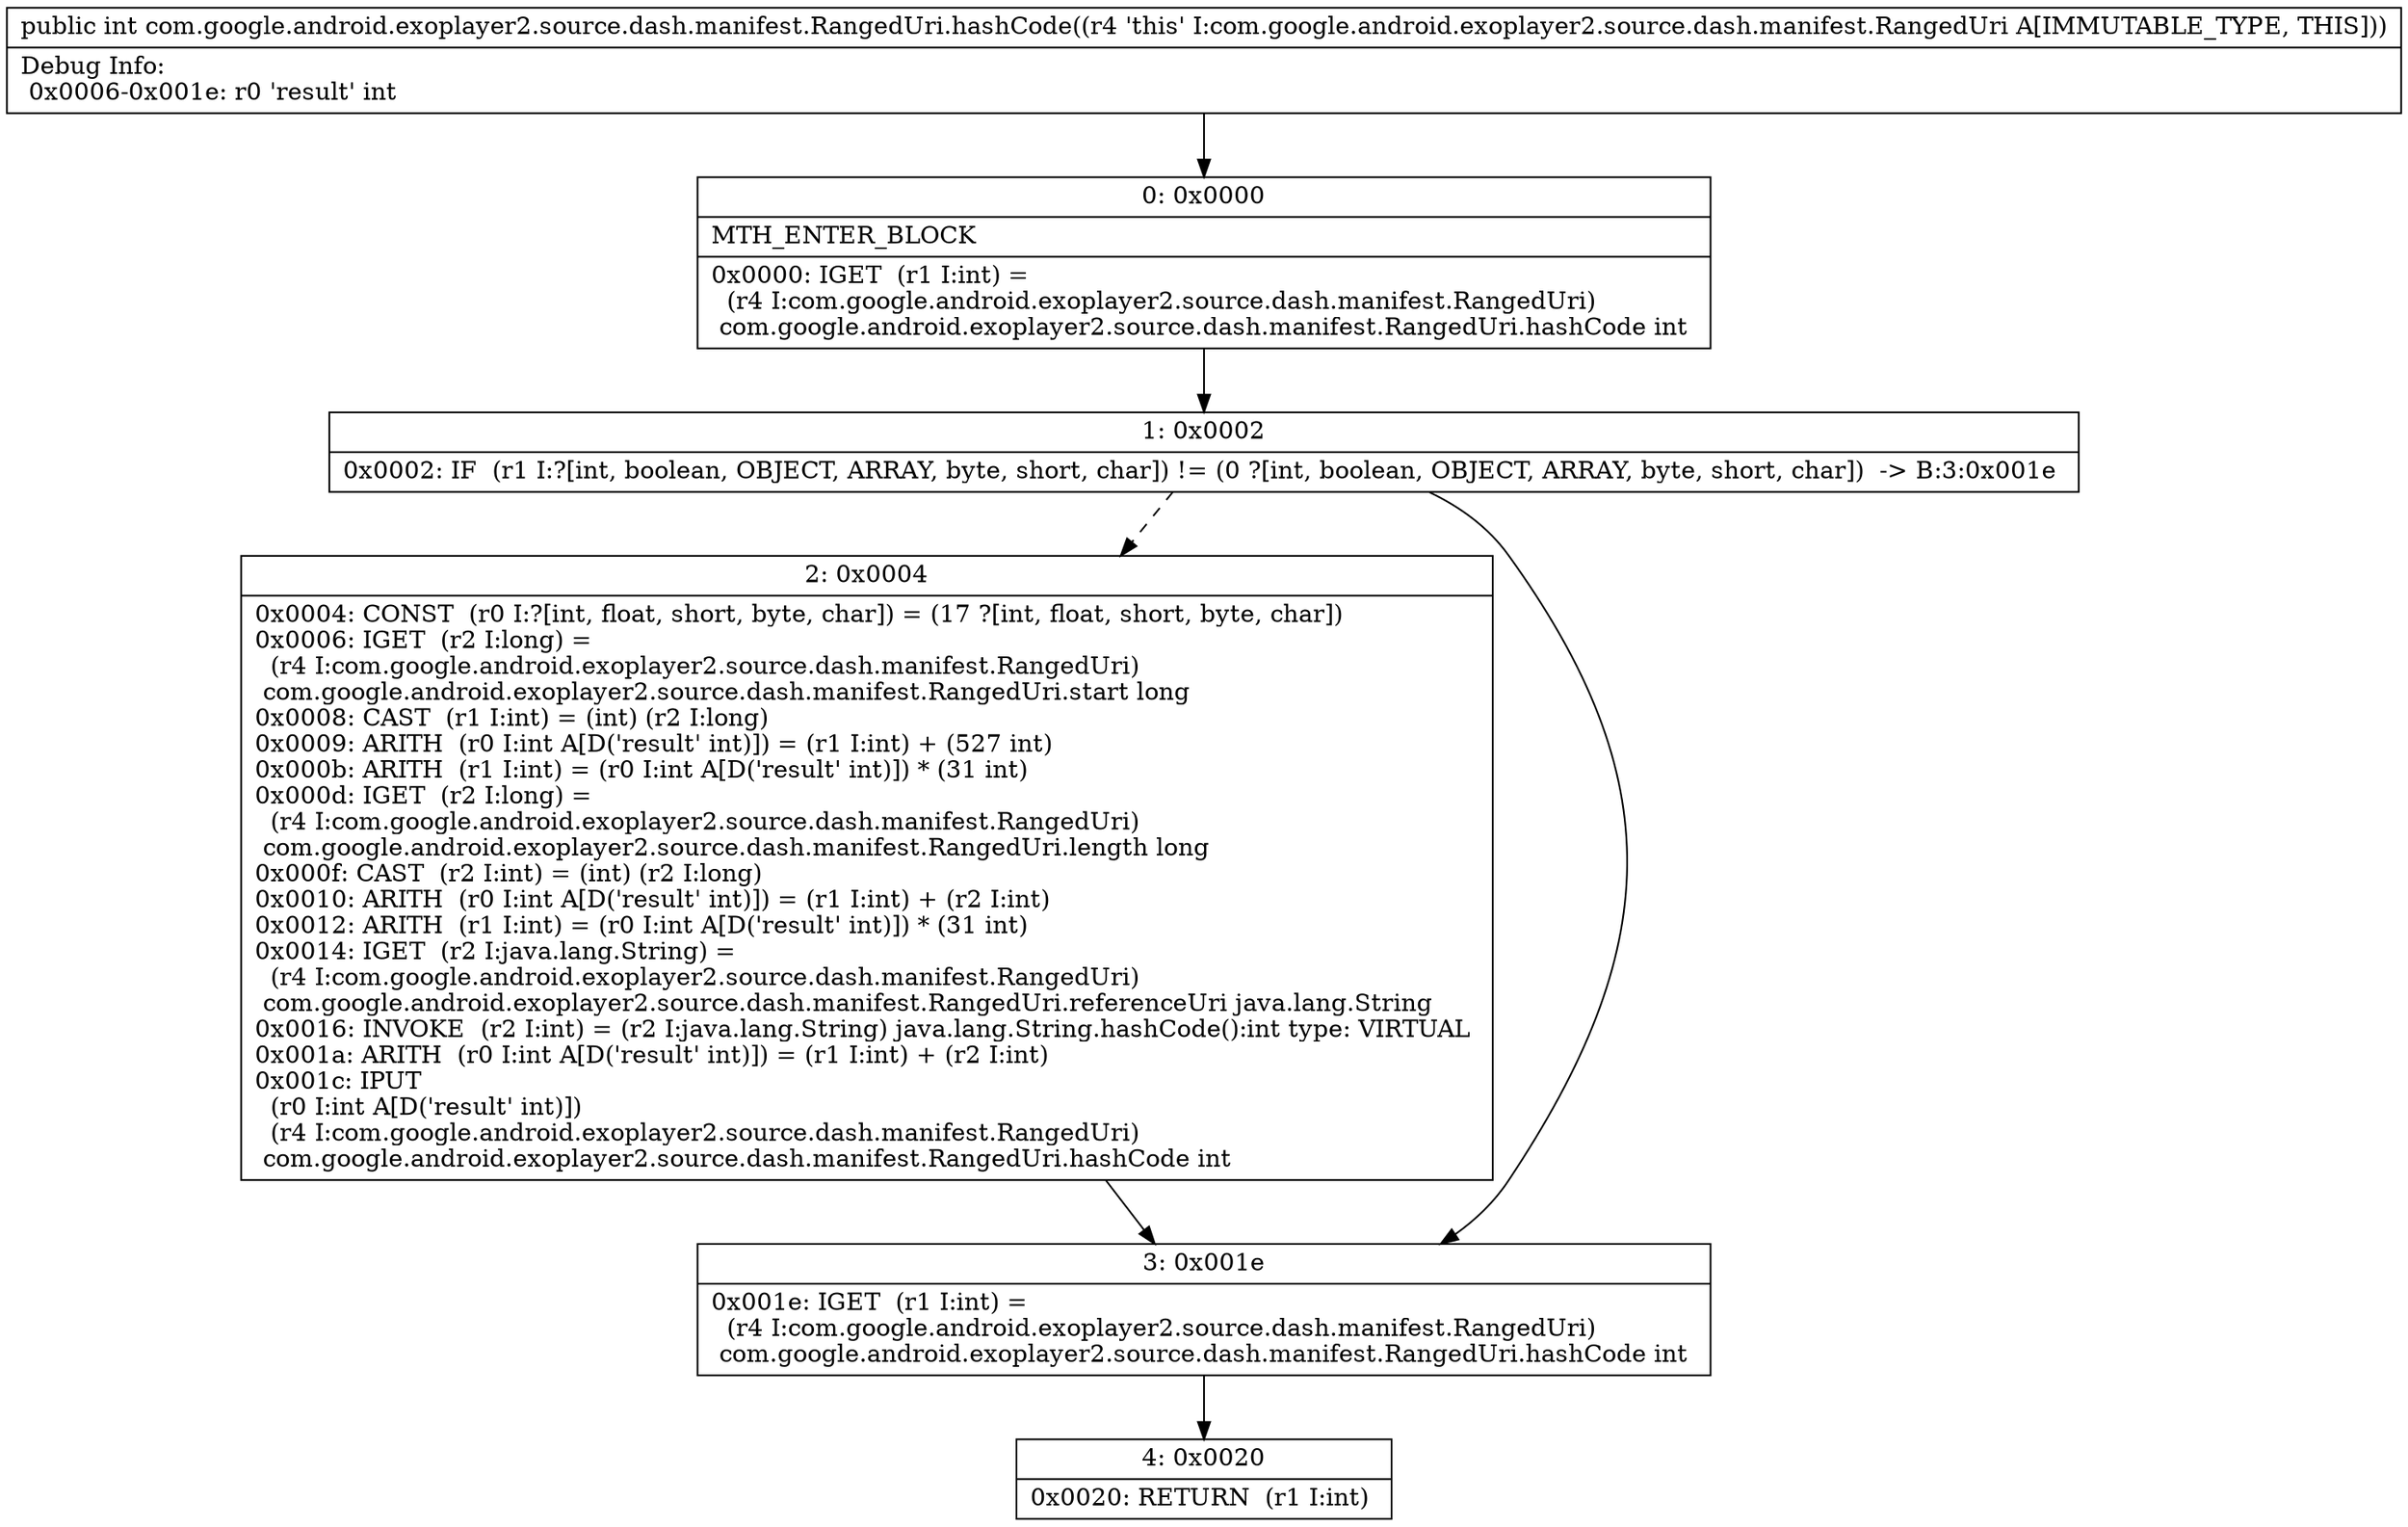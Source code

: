 digraph "CFG forcom.google.android.exoplayer2.source.dash.manifest.RangedUri.hashCode()I" {
Node_0 [shape=record,label="{0\:\ 0x0000|MTH_ENTER_BLOCK\l|0x0000: IGET  (r1 I:int) = \l  (r4 I:com.google.android.exoplayer2.source.dash.manifest.RangedUri)\l com.google.android.exoplayer2.source.dash.manifest.RangedUri.hashCode int \l}"];
Node_1 [shape=record,label="{1\:\ 0x0002|0x0002: IF  (r1 I:?[int, boolean, OBJECT, ARRAY, byte, short, char]) != (0 ?[int, boolean, OBJECT, ARRAY, byte, short, char])  \-\> B:3:0x001e \l}"];
Node_2 [shape=record,label="{2\:\ 0x0004|0x0004: CONST  (r0 I:?[int, float, short, byte, char]) = (17 ?[int, float, short, byte, char]) \l0x0006: IGET  (r2 I:long) = \l  (r4 I:com.google.android.exoplayer2.source.dash.manifest.RangedUri)\l com.google.android.exoplayer2.source.dash.manifest.RangedUri.start long \l0x0008: CAST  (r1 I:int) = (int) (r2 I:long) \l0x0009: ARITH  (r0 I:int A[D('result' int)]) = (r1 I:int) + (527 int) \l0x000b: ARITH  (r1 I:int) = (r0 I:int A[D('result' int)]) * (31 int) \l0x000d: IGET  (r2 I:long) = \l  (r4 I:com.google.android.exoplayer2.source.dash.manifest.RangedUri)\l com.google.android.exoplayer2.source.dash.manifest.RangedUri.length long \l0x000f: CAST  (r2 I:int) = (int) (r2 I:long) \l0x0010: ARITH  (r0 I:int A[D('result' int)]) = (r1 I:int) + (r2 I:int) \l0x0012: ARITH  (r1 I:int) = (r0 I:int A[D('result' int)]) * (31 int) \l0x0014: IGET  (r2 I:java.lang.String) = \l  (r4 I:com.google.android.exoplayer2.source.dash.manifest.RangedUri)\l com.google.android.exoplayer2.source.dash.manifest.RangedUri.referenceUri java.lang.String \l0x0016: INVOKE  (r2 I:int) = (r2 I:java.lang.String) java.lang.String.hashCode():int type: VIRTUAL \l0x001a: ARITH  (r0 I:int A[D('result' int)]) = (r1 I:int) + (r2 I:int) \l0x001c: IPUT  \l  (r0 I:int A[D('result' int)])\l  (r4 I:com.google.android.exoplayer2.source.dash.manifest.RangedUri)\l com.google.android.exoplayer2.source.dash.manifest.RangedUri.hashCode int \l}"];
Node_3 [shape=record,label="{3\:\ 0x001e|0x001e: IGET  (r1 I:int) = \l  (r4 I:com.google.android.exoplayer2.source.dash.manifest.RangedUri)\l com.google.android.exoplayer2.source.dash.manifest.RangedUri.hashCode int \l}"];
Node_4 [shape=record,label="{4\:\ 0x0020|0x0020: RETURN  (r1 I:int) \l}"];
MethodNode[shape=record,label="{public int com.google.android.exoplayer2.source.dash.manifest.RangedUri.hashCode((r4 'this' I:com.google.android.exoplayer2.source.dash.manifest.RangedUri A[IMMUTABLE_TYPE, THIS]))  | Debug Info:\l  0x0006\-0x001e: r0 'result' int\l}"];
MethodNode -> Node_0;
Node_0 -> Node_1;
Node_1 -> Node_2[style=dashed];
Node_1 -> Node_3;
Node_2 -> Node_3;
Node_3 -> Node_4;
}

